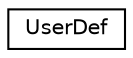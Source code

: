 digraph G
{
  edge [fontname="Helvetica",fontsize="10",labelfontname="Helvetica",labelfontsize="10"];
  node [fontname="Helvetica",fontsize="10",shape=record];
  rankdir=LR;
  Node1 [label="UserDef",height=0.2,width=0.4,color="black", fillcolor="white", style="filled",URL="$d6/de3/structUserDef.html"];
}
